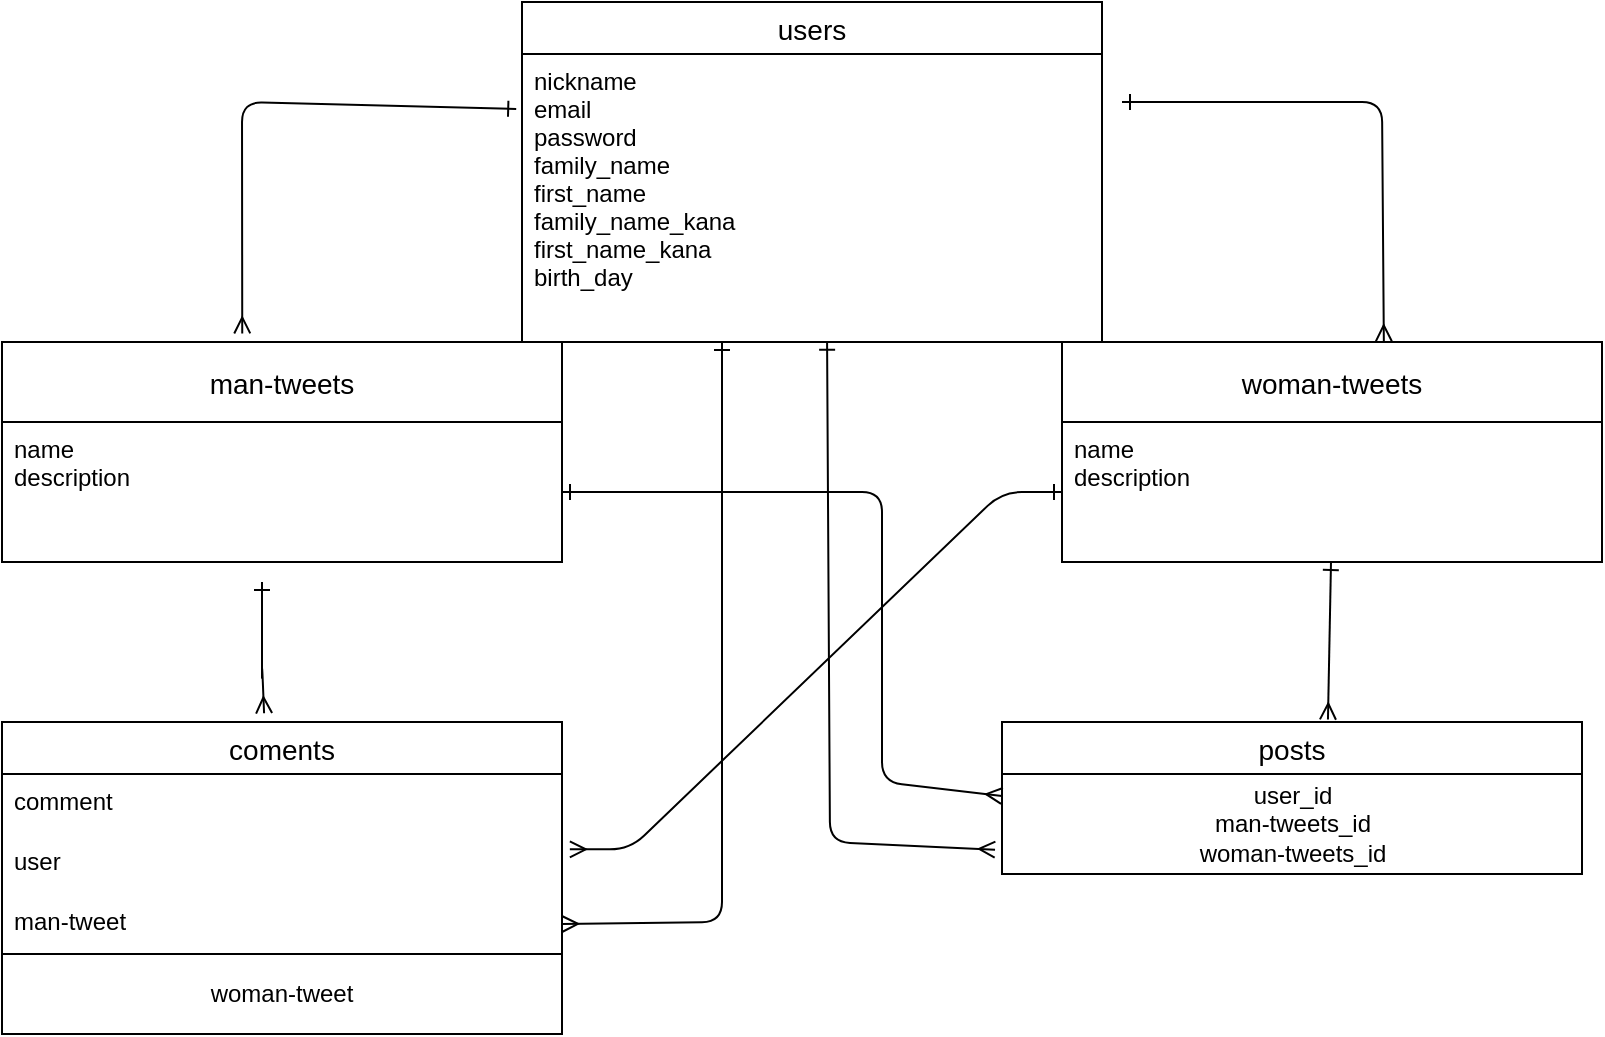 <mxfile version="13.6.5">
    <diagram id="Ftrapaopts-bSm8VKi4t" name="ページ1">
        <mxGraphModel dx="781" dy="713" grid="1" gridSize="10" guides="1" tooltips="1" connect="1" arrows="1" fold="1" page="1" pageScale="1" pageWidth="827" pageHeight="1169" math="0" shadow="0">
            <root>
                <mxCell id="0"/>
                <mxCell id="1" parent="0"/>
                <mxCell id="7" value="man-tweets" style="swimlane;fontStyle=0;childLayout=stackLayout;horizontal=1;startSize=40;horizontalStack=0;resizeParent=1;resizeParentMax=0;resizeLast=0;collapsible=1;marginBottom=0;align=center;fontSize=14;" vertex="1" parent="1">
                    <mxGeometry y="200" width="280" height="110" as="geometry"/>
                </mxCell>
                <mxCell id="9" value="name&#10;description" style="text;strokeColor=none;fillColor=none;spacingLeft=4;spacingRight=4;overflow=hidden;rotatable=0;points=[[0,0.5],[1,0.5]];portConstraint=eastwest;fontSize=12;" vertex="1" parent="7">
                    <mxGeometry y="40" width="280" height="70" as="geometry"/>
                </mxCell>
                <mxCell id="15" value="woman-tweets" style="swimlane;fontStyle=0;childLayout=stackLayout;horizontal=1;startSize=40;horizontalStack=0;resizeParent=1;resizeParentMax=0;resizeLast=0;collapsible=1;marginBottom=0;align=center;fontSize=14;" vertex="1" parent="1">
                    <mxGeometry x="530" y="200" width="270" height="110" as="geometry"/>
                </mxCell>
                <mxCell id="16" value="name&#10;description" style="text;strokeColor=none;fillColor=none;spacingLeft=4;spacingRight=4;overflow=hidden;rotatable=0;points=[[0,0.5],[1,0.5]];portConstraint=eastwest;fontSize=12;" vertex="1" parent="15">
                    <mxGeometry y="40" width="270" height="70" as="geometry"/>
                </mxCell>
                <mxCell id="3" value="users" style="swimlane;fontStyle=0;childLayout=stackLayout;horizontal=1;startSize=26;horizontalStack=0;resizeParent=1;resizeParentMax=0;resizeLast=0;collapsible=1;marginBottom=0;align=center;fontSize=14;" vertex="1" parent="1">
                    <mxGeometry x="260" y="30" width="290" height="170" as="geometry"/>
                </mxCell>
                <mxCell id="4" value="nickname&#10;email&#10;password&#10;family_name&#10;first_name&#10;family_name_kana&#10;first_name_kana&#10;birth_day" style="text;strokeColor=none;fillColor=none;spacingLeft=4;spacingRight=4;overflow=hidden;rotatable=0;points=[[0,0.5],[1,0.5]];portConstraint=eastwest;fontSize=12;" vertex="1" parent="3">
                    <mxGeometry y="26" width="290" height="144" as="geometry"/>
                </mxCell>
                <mxCell id="19" value="coments" style="swimlane;fontStyle=0;childLayout=stackLayout;horizontal=1;startSize=26;horizontalStack=0;resizeParent=1;resizeParentMax=0;resizeLast=0;collapsible=1;marginBottom=0;align=center;fontSize=14;" vertex="1" parent="1">
                    <mxGeometry y="390" width="280" height="156" as="geometry"/>
                </mxCell>
                <mxCell id="20" value="comment" style="text;strokeColor=none;fillColor=none;spacingLeft=4;spacingRight=4;overflow=hidden;rotatable=0;points=[[0,0.5],[1,0.5]];portConstraint=eastwest;fontSize=12;" vertex="1" parent="19">
                    <mxGeometry y="26" width="280" height="30" as="geometry"/>
                </mxCell>
                <mxCell id="21" value="user" style="text;strokeColor=none;fillColor=none;spacingLeft=4;spacingRight=4;overflow=hidden;rotatable=0;points=[[0,0.5],[1,0.5]];portConstraint=eastwest;fontSize=12;" vertex="1" parent="19">
                    <mxGeometry y="56" width="280" height="30" as="geometry"/>
                </mxCell>
                <mxCell id="22" value="man-tweet" style="text;strokeColor=none;fillColor=none;spacingLeft=4;spacingRight=4;overflow=hidden;rotatable=0;points=[[0,0.5],[1,0.5]];portConstraint=eastwest;fontSize=12;" vertex="1" parent="19">
                    <mxGeometry y="86" width="280" height="30" as="geometry"/>
                </mxCell>
                <mxCell id="23" value="woman-tweet" style="whiteSpace=wrap;html=1;align=center;" vertex="1" parent="19">
                    <mxGeometry y="116" width="280" height="40" as="geometry"/>
                </mxCell>
                <mxCell id="27" value="posts" style="swimlane;fontStyle=0;childLayout=stackLayout;horizontal=1;startSize=26;horizontalStack=0;resizeParent=1;resizeParentMax=0;resizeLast=0;collapsible=1;marginBottom=0;align=center;fontSize=14;" vertex="1" parent="1">
                    <mxGeometry x="500" y="390" width="290" height="76" as="geometry"/>
                </mxCell>
                <mxCell id="46" value="user_id&lt;br&gt;man-tweets_id&lt;br&gt;woman-tweets_id" style="text;html=1;align=center;verticalAlign=middle;resizable=0;points=[];autosize=1;" vertex="1" parent="27">
                    <mxGeometry y="26" width="290" height="50" as="geometry"/>
                </mxCell>
                <mxCell id="34" value="" style="fontSize=12;html=1;endArrow=ERone;exitX=0.596;exitY=-0.003;exitDx=0;exitDy=0;exitPerimeter=0;startArrow=ERmany;startFill=0;endFill=0;" edge="1" parent="1" source="15">
                    <mxGeometry width="100" height="100" relative="1" as="geometry">
                        <mxPoint x="760" y="80" as="sourcePoint"/>
                        <mxPoint x="560" y="80" as="targetPoint"/>
                        <Array as="points">
                            <mxPoint x="690" y="80"/>
                        </Array>
                    </mxGeometry>
                </mxCell>
                <mxCell id="35" value="" style="fontSize=12;html=1;endArrow=ERmany;exitX=-0.01;exitY=0.191;exitDx=0;exitDy=0;exitPerimeter=0;startArrow=ERone;startFill=0;endFill=0;entryX=0.429;entryY=-0.039;entryDx=0;entryDy=0;entryPerimeter=0;" edge="1" parent="1" source="4" target="7">
                    <mxGeometry width="100" height="100" relative="1" as="geometry">
                        <mxPoint x="190" y="125" as="sourcePoint"/>
                        <mxPoint x="70" y="80" as="targetPoint"/>
                        <Array as="points">
                            <mxPoint x="120" y="80"/>
                        </Array>
                    </mxGeometry>
                </mxCell>
                <mxCell id="37" value="" style="fontSize=12;html=1;endArrow=ERmany;startArrow=ERone;startFill=0;endFill=0;entryX=1;entryY=0.5;entryDx=0;entryDy=0;" edge="1" parent="1" target="22">
                    <mxGeometry width="100" height="100" relative="1" as="geometry">
                        <mxPoint x="360" y="200" as="sourcePoint"/>
                        <mxPoint x="340" y="510" as="targetPoint"/>
                        <Array as="points">
                            <mxPoint x="360" y="490"/>
                        </Array>
                    </mxGeometry>
                </mxCell>
                <mxCell id="38" value="" style="fontSize=12;html=1;endArrow=ERmany;startArrow=ERone;startFill=0;endFill=0;entryX=-0.012;entryY=0.757;entryDx=0;entryDy=0;exitX=0.526;exitY=0.999;exitDx=0;exitDy=0;exitPerimeter=0;entryPerimeter=0;" edge="1" parent="1" source="4" target="46">
                    <mxGeometry width="100" height="100" relative="1" as="geometry">
                        <mxPoint x="414" y="210" as="sourcePoint"/>
                        <mxPoint x="500" y="490" as="targetPoint"/>
                        <Array as="points">
                            <mxPoint x="414" y="450"/>
                        </Array>
                    </mxGeometry>
                </mxCell>
                <mxCell id="39" value="" style="fontSize=12;html=1;endArrow=ERone;exitX=0.468;exitY=-0.028;exitDx=0;exitDy=0;exitPerimeter=0;startArrow=ERmany;startFill=0;endFill=0;" edge="1" parent="1" source="19">
                    <mxGeometry width="100" height="100" relative="1" as="geometry">
                        <mxPoint x="130" y="380" as="sourcePoint"/>
                        <mxPoint x="130" y="320" as="targetPoint"/>
                        <Array as="points">
                            <mxPoint x="130" y="360"/>
                            <mxPoint x="130" y="370"/>
                        </Array>
                    </mxGeometry>
                </mxCell>
                <mxCell id="40" value="" style="edgeStyle=entityRelationEdgeStyle;fontSize=12;html=1;endArrow=ERone;entryX=0;entryY=0.5;entryDx=0;entryDy=0;exitX=1.014;exitY=0.256;exitDx=0;exitDy=0;exitPerimeter=0;startArrow=ERmany;startFill=0;endFill=0;" edge="1" parent="1" source="21" target="16">
                    <mxGeometry width="100" height="100" relative="1" as="geometry">
                        <mxPoint x="350" y="420" as="sourcePoint"/>
                        <mxPoint x="450" y="320" as="targetPoint"/>
                    </mxGeometry>
                </mxCell>
                <mxCell id="41" value="" style="fontSize=12;html=1;endArrow=ERone;startArrow=ERmany;startFill=0;exitX=0.562;exitY=-0.016;exitDx=0;exitDy=0;exitPerimeter=0;endFill=0;" edge="1" parent="1" source="27">
                    <mxGeometry width="100" height="100" relative="1" as="geometry">
                        <mxPoint x="664.5" y="380" as="sourcePoint"/>
                        <mxPoint x="664.5" y="310" as="targetPoint"/>
                    </mxGeometry>
                </mxCell>
                <mxCell id="42" value="" style="fontSize=12;html=1;endArrow=ERone;exitX=0;exitY=0.25;exitDx=0;exitDy=0;startArrow=ERmany;startFill=0;endFill=0;" edge="1" parent="1" target="9">
                    <mxGeometry width="100" height="100" relative="1" as="geometry">
                        <mxPoint x="500" y="427" as="sourcePoint"/>
                        <mxPoint x="340" y="190" as="targetPoint"/>
                        <Array as="points">
                            <mxPoint x="440" y="420"/>
                            <mxPoint x="440" y="275"/>
                        </Array>
                    </mxGeometry>
                </mxCell>
            </root>
        </mxGraphModel>
    </diagram>
</mxfile>